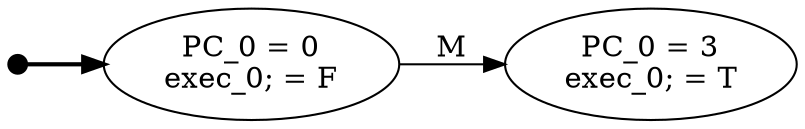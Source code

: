 digraph CFG {
graph [rankdir=LR];
node [ label = "PC_0 = 0\nexec_0; = F\n" ]; state_0;
node [ label = "PC_0 = 3\nexec_0; = T\n" ]; state_1;
start [style = filled, color=black, label="", height=0.12,width=0.12,fontsize=1];
start -> state_0[ style = "bold"];
state_0 -> state_1 [ label = M ];
}